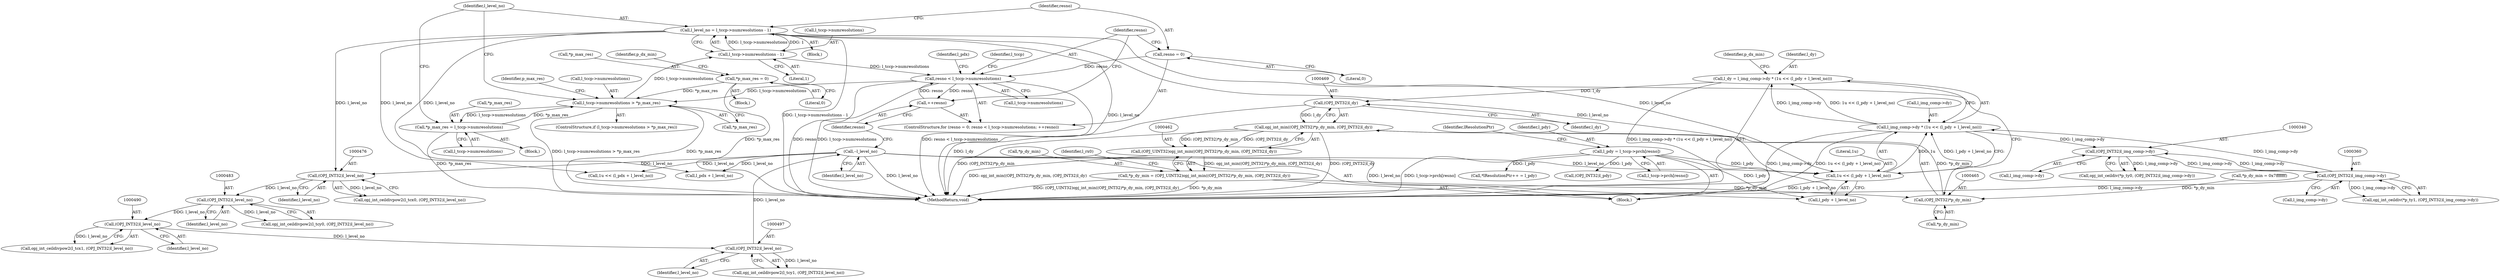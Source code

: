 digraph "0_openjpeg_5d00b719f4b93b1445e6fb4c766b9a9883c57949@integer" {
"1000434" [label="(Call,l_dy = l_img_comp->dy * (1u << (l_pdy + l_level_no)))"];
"1000436" [label="(Call,l_img_comp->dy * (1u << (l_pdy + l_level_no)))"];
"1000359" [label="(Call,(OPJ_INT32)l_img_comp->dy)"];
"1000339" [label="(Call,(OPJ_INT32)l_img_comp->dy)"];
"1000440" [label="(Call,1u << (l_pdy + l_level_no))"];
"1000406" [label="(Call,l_pdy = l_tccp->prch[resno])"];
"1000588" [label="(Call,--l_level_no)"];
"1000496" [label="(Call,(OPJ_INT32)l_level_no)"];
"1000489" [label="(Call,(OPJ_INT32)l_level_no)"];
"1000482" [label="(Call,(OPJ_INT32)l_level_no)"];
"1000475" [label="(Call,(OPJ_INT32)l_level_no)"];
"1000378" [label="(Call,l_level_no = l_tccp->numresolutions - 1)"];
"1000380" [label="(Call,l_tccp->numresolutions - 1)"];
"1000365" [label="(Call,l_tccp->numresolutions > *p_max_res)"];
"1000389" [label="(Call,resno < l_tccp->numresolutions)"];
"1000386" [label="(Call,resno = 0)"];
"1000394" [label="(Call,++resno)"];
"1000372" [label="(Call,*p_max_res = l_tccp->numresolutions)"];
"1000277" [label="(Call,*p_max_res = 0)"];
"1000468" [label="(Call,(OPJ_INT32)l_dy)"];
"1000463" [label="(Call,opj_int_min((OPJ_INT32)*p_dy_min, (OPJ_INT32)l_dy))"];
"1000461" [label="(Call,(OPJ_UINT32)opj_int_min((OPJ_INT32)*p_dy_min, (OPJ_INT32)l_dy))"];
"1000458" [label="(Call,*p_dy_min = (OPJ_UINT32)opj_int_min((OPJ_INT32)*p_dy_min, (OPJ_INT32)l_dy))"];
"1000464" [label="(Call,(OPJ_INT32)*p_dy_min)"];
"1000498" [label="(Identifier,l_level_no)"];
"1000277" [label="(Call,*p_max_res = 0)"];
"1000369" [label="(Call,*p_max_res)"];
"1000416" [label="(Identifier,lResolutionPtr)"];
"1000364" [label="(ControlStructure,if (l_tccp->numresolutions > *p_max_res))"];
"1000278" [label="(Call,*p_max_res)"];
"1000466" [label="(Call,*p_dy_min)"];
"1000458" [label="(Call,*p_dy_min = (OPJ_UINT32)opj_int_min((OPJ_INT32)*p_dy_min, (OPJ_INT32)l_dy))"];
"1000447" [label="(Identifier,p_dx_min)"];
"1000477" [label="(Identifier,l_level_no)"];
"1000468" [label="(Call,(OPJ_INT32)l_dy)"];
"1000300" [label="(Block,)"];
"1000365" [label="(Call,l_tccp->numresolutions > *p_max_res)"];
"1000371" [label="(Block,)"];
"1000381" [label="(Call,l_tccp->numresolutions)"];
"1000491" [label="(Identifier,l_level_no)"];
"1000475" [label="(Call,(OPJ_INT32)l_level_no)"];
"1000436" [label="(Call,l_img_comp->dy * (1u << (l_pdy + l_level_no)))"];
"1000463" [label="(Call,opj_int_min((OPJ_INT32)*p_dy_min, (OPJ_INT32)l_dy))"];
"1000434" [label="(Call,l_dy = l_img_comp->dy * (1u << (l_pdy + l_level_no)))"];
"1000589" [label="(Identifier,l_level_no)"];
"1000489" [label="(Call,(OPJ_INT32)l_level_no)"];
"1000285" [label="(Call,*p_dy_min = 0x7fffffff)"];
"1000373" [label="(Call,*p_max_res)"];
"1000396" [label="(Block,)"];
"1000408" [label="(Call,l_tccp->prch[resno])"];
"1000480" [label="(Call,opj_int_ceildivpow2(l_tcy0, (OPJ_INT32)l_level_no))"];
"1000442" [label="(Call,l_pdy + l_level_no)"];
"1000407" [label="(Identifier,l_pdy)"];
"1000361" [label="(Call,l_img_comp->dy)"];
"1000588" [label="(Call,--l_level_no)"];
"1000400" [label="(Identifier,l_pdx)"];
"1000496" [label="(Call,(OPJ_INT32)l_level_no)"];
"1000280" [label="(Literal,0)"];
"1000388" [label="(Literal,0)"];
"1000375" [label="(Call,l_tccp->numresolutions)"];
"1000429" [label="(Call,1u << (l_pdx + l_level_no))"];
"1000494" [label="(Call,opj_int_ceildivpow2(l_tcy1, (OPJ_INT32)l_level_no))"];
"1000380" [label="(Call,l_tccp->numresolutions - 1)"];
"1000341" [label="(Call,l_img_comp->dy)"];
"1000459" [label="(Call,*p_dy_min)"];
"1000384" [label="(Literal,1)"];
"1000461" [label="(Call,(OPJ_UINT32)opj_int_min((OPJ_INT32)*p_dy_min, (OPJ_INT32)l_dy))"];
"1000406" [label="(Call,l_pdy = l_tccp->prch[resno])"];
"1000387" [label="(Identifier,resno)"];
"1000336" [label="(Call,opj_int_ceildiv(*p_ty0, (OPJ_INT32)l_img_comp->dy))"];
"1000418" [label="(Call,*lResolutionPtr++ = l_pdy)"];
"1000464" [label="(Call,(OPJ_INT32)*p_dy_min)"];
"1000473" [label="(Call,opj_int_ceildivpow2(l_tcx0, (OPJ_INT32)l_level_no))"];
"1000470" [label="(Identifier,l_dy)"];
"1000484" [label="(Identifier,l_level_no)"];
"1000482" [label="(Call,(OPJ_INT32)l_level_no)"];
"1000356" [label="(Call,opj_int_ceildiv(*p_ty1, (OPJ_INT32)l_img_comp->dy))"];
"1000359" [label="(Call,(OPJ_INT32)l_img_comp->dy)"];
"1000441" [label="(Literal,1u)"];
"1000379" [label="(Identifier,l_level_no)"];
"1000594" [label="(MethodReturn,void)"];
"1000390" [label="(Identifier,resno)"];
"1000378" [label="(Call,l_level_no = l_tccp->numresolutions - 1)"];
"1000440" [label="(Call,1u << (l_pdy + l_level_no))"];
"1000129" [label="(Block,)"];
"1000372" [label="(Call,*p_max_res = l_tccp->numresolutions)"];
"1000487" [label="(Call,opj_int_ceildivpow2(l_tcx1, (OPJ_INT32)l_level_no))"];
"1000339" [label="(Call,(OPJ_INT32)l_img_comp->dy)"];
"1000395" [label="(Identifier,resno)"];
"1000394" [label="(Call,++resno)"];
"1000435" [label="(Identifier,l_dy)"];
"1000513" [label="(Call,(OPJ_INT32)l_pdy)"];
"1000385" [label="(ControlStructure,for (resno = 0; resno < l_tccp->numresolutions; ++resno))"];
"1000591" [label="(Identifier,l_tccp)"];
"1000283" [label="(Identifier,p_dx_min)"];
"1000391" [label="(Call,l_tccp->numresolutions)"];
"1000374" [label="(Identifier,p_max_res)"];
"1000437" [label="(Call,l_img_comp->dy)"];
"1000431" [label="(Call,l_pdx + l_level_no)"];
"1000472" [label="(Identifier,l_rx0)"];
"1000389" [label="(Call,resno < l_tccp->numresolutions)"];
"1000366" [label="(Call,l_tccp->numresolutions)"];
"1000386" [label="(Call,resno = 0)"];
"1000434" -> "1000396"  [label="AST: "];
"1000434" -> "1000436"  [label="CFG: "];
"1000435" -> "1000434"  [label="AST: "];
"1000436" -> "1000434"  [label="AST: "];
"1000447" -> "1000434"  [label="CFG: "];
"1000434" -> "1000594"  [label="DDG: l_img_comp->dy * (1u << (l_pdy + l_level_no))"];
"1000436" -> "1000434"  [label="DDG: l_img_comp->dy"];
"1000436" -> "1000434"  [label="DDG: 1u << (l_pdy + l_level_no)"];
"1000434" -> "1000468"  [label="DDG: l_dy"];
"1000436" -> "1000440"  [label="CFG: "];
"1000437" -> "1000436"  [label="AST: "];
"1000440" -> "1000436"  [label="AST: "];
"1000436" -> "1000594"  [label="DDG: l_img_comp->dy"];
"1000436" -> "1000594"  [label="DDG: 1u << (l_pdy + l_level_no)"];
"1000436" -> "1000339"  [label="DDG: l_img_comp->dy"];
"1000359" -> "1000436"  [label="DDG: l_img_comp->dy"];
"1000440" -> "1000436"  [label="DDG: 1u"];
"1000440" -> "1000436"  [label="DDG: l_pdy + l_level_no"];
"1000359" -> "1000356"  [label="AST: "];
"1000359" -> "1000361"  [label="CFG: "];
"1000360" -> "1000359"  [label="AST: "];
"1000361" -> "1000359"  [label="AST: "];
"1000356" -> "1000359"  [label="CFG: "];
"1000359" -> "1000594"  [label="DDG: l_img_comp->dy"];
"1000359" -> "1000339"  [label="DDG: l_img_comp->dy"];
"1000359" -> "1000356"  [label="DDG: l_img_comp->dy"];
"1000339" -> "1000359"  [label="DDG: l_img_comp->dy"];
"1000339" -> "1000336"  [label="AST: "];
"1000339" -> "1000341"  [label="CFG: "];
"1000340" -> "1000339"  [label="AST: "];
"1000341" -> "1000339"  [label="AST: "];
"1000336" -> "1000339"  [label="CFG: "];
"1000339" -> "1000336"  [label="DDG: l_img_comp->dy"];
"1000440" -> "1000442"  [label="CFG: "];
"1000441" -> "1000440"  [label="AST: "];
"1000442" -> "1000440"  [label="AST: "];
"1000440" -> "1000594"  [label="DDG: l_pdy + l_level_no"];
"1000406" -> "1000440"  [label="DDG: l_pdy"];
"1000588" -> "1000440"  [label="DDG: l_level_no"];
"1000378" -> "1000440"  [label="DDG: l_level_no"];
"1000406" -> "1000396"  [label="AST: "];
"1000406" -> "1000408"  [label="CFG: "];
"1000407" -> "1000406"  [label="AST: "];
"1000408" -> "1000406"  [label="AST: "];
"1000416" -> "1000406"  [label="CFG: "];
"1000406" -> "1000594"  [label="DDG: l_tccp->prch[resno]"];
"1000406" -> "1000418"  [label="DDG: l_pdy"];
"1000406" -> "1000442"  [label="DDG: l_pdy"];
"1000406" -> "1000513"  [label="DDG: l_pdy"];
"1000588" -> "1000396"  [label="AST: "];
"1000588" -> "1000589"  [label="CFG: "];
"1000589" -> "1000588"  [label="AST: "];
"1000395" -> "1000588"  [label="CFG: "];
"1000588" -> "1000594"  [label="DDG: l_level_no"];
"1000588" -> "1000429"  [label="DDG: l_level_no"];
"1000588" -> "1000431"  [label="DDG: l_level_no"];
"1000588" -> "1000442"  [label="DDG: l_level_no"];
"1000588" -> "1000475"  [label="DDG: l_level_no"];
"1000496" -> "1000588"  [label="DDG: l_level_no"];
"1000496" -> "1000494"  [label="AST: "];
"1000496" -> "1000498"  [label="CFG: "];
"1000497" -> "1000496"  [label="AST: "];
"1000498" -> "1000496"  [label="AST: "];
"1000494" -> "1000496"  [label="CFG: "];
"1000496" -> "1000494"  [label="DDG: l_level_no"];
"1000489" -> "1000496"  [label="DDG: l_level_no"];
"1000489" -> "1000487"  [label="AST: "];
"1000489" -> "1000491"  [label="CFG: "];
"1000490" -> "1000489"  [label="AST: "];
"1000491" -> "1000489"  [label="AST: "];
"1000487" -> "1000489"  [label="CFG: "];
"1000489" -> "1000487"  [label="DDG: l_level_no"];
"1000482" -> "1000489"  [label="DDG: l_level_no"];
"1000482" -> "1000480"  [label="AST: "];
"1000482" -> "1000484"  [label="CFG: "];
"1000483" -> "1000482"  [label="AST: "];
"1000484" -> "1000482"  [label="AST: "];
"1000480" -> "1000482"  [label="CFG: "];
"1000482" -> "1000480"  [label="DDG: l_level_no"];
"1000475" -> "1000482"  [label="DDG: l_level_no"];
"1000475" -> "1000473"  [label="AST: "];
"1000475" -> "1000477"  [label="CFG: "];
"1000476" -> "1000475"  [label="AST: "];
"1000477" -> "1000475"  [label="AST: "];
"1000473" -> "1000475"  [label="CFG: "];
"1000475" -> "1000473"  [label="DDG: l_level_no"];
"1000378" -> "1000475"  [label="DDG: l_level_no"];
"1000378" -> "1000300"  [label="AST: "];
"1000378" -> "1000380"  [label="CFG: "];
"1000379" -> "1000378"  [label="AST: "];
"1000380" -> "1000378"  [label="AST: "];
"1000387" -> "1000378"  [label="CFG: "];
"1000378" -> "1000594"  [label="DDG: l_tccp->numresolutions - 1"];
"1000378" -> "1000594"  [label="DDG: l_level_no"];
"1000380" -> "1000378"  [label="DDG: l_tccp->numresolutions"];
"1000380" -> "1000378"  [label="DDG: 1"];
"1000378" -> "1000429"  [label="DDG: l_level_no"];
"1000378" -> "1000431"  [label="DDG: l_level_no"];
"1000378" -> "1000442"  [label="DDG: l_level_no"];
"1000380" -> "1000384"  [label="CFG: "];
"1000381" -> "1000380"  [label="AST: "];
"1000384" -> "1000380"  [label="AST: "];
"1000365" -> "1000380"  [label="DDG: l_tccp->numresolutions"];
"1000380" -> "1000389"  [label="DDG: l_tccp->numresolutions"];
"1000365" -> "1000364"  [label="AST: "];
"1000365" -> "1000369"  [label="CFG: "];
"1000366" -> "1000365"  [label="AST: "];
"1000369" -> "1000365"  [label="AST: "];
"1000374" -> "1000365"  [label="CFG: "];
"1000379" -> "1000365"  [label="CFG: "];
"1000365" -> "1000594"  [label="DDG: l_tccp->numresolutions > *p_max_res"];
"1000365" -> "1000594"  [label="DDG: *p_max_res"];
"1000389" -> "1000365"  [label="DDG: l_tccp->numresolutions"];
"1000372" -> "1000365"  [label="DDG: *p_max_res"];
"1000277" -> "1000365"  [label="DDG: *p_max_res"];
"1000365" -> "1000372"  [label="DDG: l_tccp->numresolutions"];
"1000389" -> "1000385"  [label="AST: "];
"1000389" -> "1000391"  [label="CFG: "];
"1000390" -> "1000389"  [label="AST: "];
"1000391" -> "1000389"  [label="AST: "];
"1000400" -> "1000389"  [label="CFG: "];
"1000591" -> "1000389"  [label="CFG: "];
"1000389" -> "1000594"  [label="DDG: resno < l_tccp->numresolutions"];
"1000389" -> "1000594"  [label="DDG: resno"];
"1000389" -> "1000594"  [label="DDG: l_tccp->numresolutions"];
"1000386" -> "1000389"  [label="DDG: resno"];
"1000394" -> "1000389"  [label="DDG: resno"];
"1000389" -> "1000394"  [label="DDG: resno"];
"1000386" -> "1000385"  [label="AST: "];
"1000386" -> "1000388"  [label="CFG: "];
"1000387" -> "1000386"  [label="AST: "];
"1000388" -> "1000386"  [label="AST: "];
"1000390" -> "1000386"  [label="CFG: "];
"1000394" -> "1000385"  [label="AST: "];
"1000394" -> "1000395"  [label="CFG: "];
"1000395" -> "1000394"  [label="AST: "];
"1000390" -> "1000394"  [label="CFG: "];
"1000372" -> "1000371"  [label="AST: "];
"1000372" -> "1000375"  [label="CFG: "];
"1000373" -> "1000372"  [label="AST: "];
"1000375" -> "1000372"  [label="AST: "];
"1000379" -> "1000372"  [label="CFG: "];
"1000372" -> "1000594"  [label="DDG: *p_max_res"];
"1000277" -> "1000129"  [label="AST: "];
"1000277" -> "1000280"  [label="CFG: "];
"1000278" -> "1000277"  [label="AST: "];
"1000280" -> "1000277"  [label="AST: "];
"1000283" -> "1000277"  [label="CFG: "];
"1000277" -> "1000594"  [label="DDG: *p_max_res"];
"1000468" -> "1000463"  [label="AST: "];
"1000468" -> "1000470"  [label="CFG: "];
"1000469" -> "1000468"  [label="AST: "];
"1000470" -> "1000468"  [label="AST: "];
"1000463" -> "1000468"  [label="CFG: "];
"1000468" -> "1000594"  [label="DDG: l_dy"];
"1000468" -> "1000463"  [label="DDG: l_dy"];
"1000463" -> "1000461"  [label="AST: "];
"1000464" -> "1000463"  [label="AST: "];
"1000461" -> "1000463"  [label="CFG: "];
"1000463" -> "1000594"  [label="DDG: (OPJ_INT32)l_dy"];
"1000463" -> "1000594"  [label="DDG: (OPJ_INT32)*p_dy_min"];
"1000463" -> "1000461"  [label="DDG: (OPJ_INT32)*p_dy_min"];
"1000463" -> "1000461"  [label="DDG: (OPJ_INT32)l_dy"];
"1000464" -> "1000463"  [label="DDG: *p_dy_min"];
"1000461" -> "1000458"  [label="AST: "];
"1000462" -> "1000461"  [label="AST: "];
"1000458" -> "1000461"  [label="CFG: "];
"1000461" -> "1000594"  [label="DDG: opj_int_min((OPJ_INT32)*p_dy_min, (OPJ_INT32)l_dy)"];
"1000461" -> "1000458"  [label="DDG: opj_int_min((OPJ_INT32)*p_dy_min, (OPJ_INT32)l_dy)"];
"1000458" -> "1000396"  [label="AST: "];
"1000459" -> "1000458"  [label="AST: "];
"1000472" -> "1000458"  [label="CFG: "];
"1000458" -> "1000594"  [label="DDG: (OPJ_UINT32)opj_int_min((OPJ_INT32)*p_dy_min, (OPJ_INT32)l_dy)"];
"1000458" -> "1000594"  [label="DDG: *p_dy_min"];
"1000458" -> "1000464"  [label="DDG: *p_dy_min"];
"1000464" -> "1000466"  [label="CFG: "];
"1000465" -> "1000464"  [label="AST: "];
"1000466" -> "1000464"  [label="AST: "];
"1000469" -> "1000464"  [label="CFG: "];
"1000285" -> "1000464"  [label="DDG: *p_dy_min"];
}
